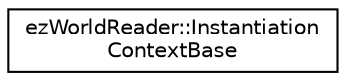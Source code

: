 digraph "Graphical Class Hierarchy"
{
 // LATEX_PDF_SIZE
  edge [fontname="Helvetica",fontsize="10",labelfontname="Helvetica",labelfontsize="10"];
  node [fontname="Helvetica",fontsize="10",shape=record];
  rankdir="LR";
  Node0 [label="ezWorldReader::Instantiation\lContextBase",height=0.2,width=0.4,color="black", fillcolor="white", style="filled",URL="$df/d82/classez_world_reader_1_1_instantiation_context_base.htm",tooltip="A context object is returned from InstantiateWorld or InstantiatePrefab if a maxStepTime greater than..."];
}
